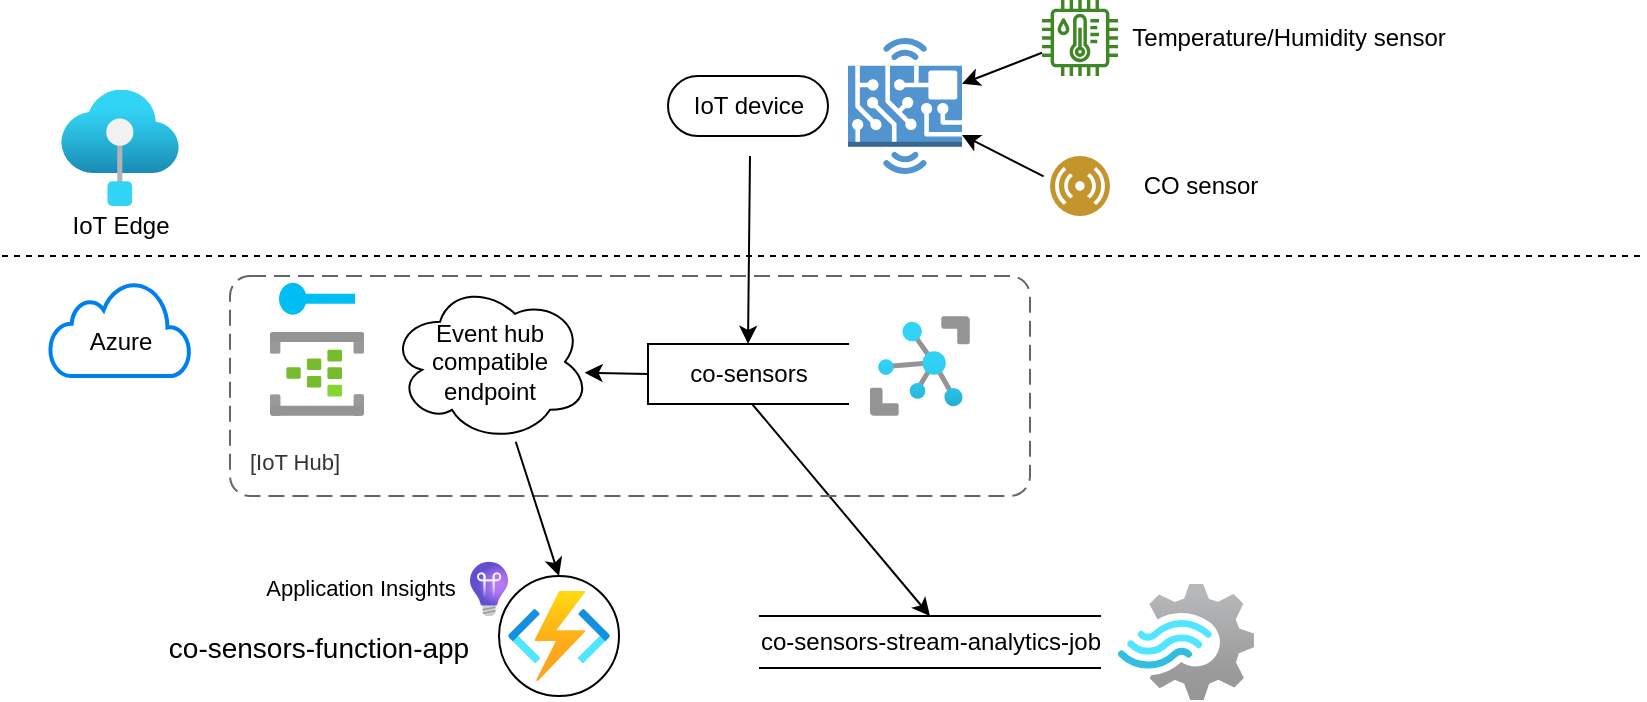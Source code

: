 <mxfile version="19.0.3" type="device"><diagram id="JnklMmTmkcNl3RKXoGes" name="Page-1"><mxGraphModel dx="1422" dy="873" grid="1" gridSize="10" guides="1" tooltips="1" connect="1" arrows="1" fold="1" page="1" pageScale="1" pageWidth="827" pageHeight="1169" math="0" shadow="0"><root><mxCell id="0"/><mxCell id="1" parent="0"/><mxCell id="KwuAGHHv9-PeE9lNRDQE-1" value="" style="aspect=fixed;html=1;points=[];align=center;image;fontSize=12;image=img/lib/azure2/iot/IoT_Hub.svg;" parent="1" vertex="1"><mxGeometry x="440" y="230" width="50" height="50" as="geometry"/></mxCell><mxCell id="1CIrNEEOrFaIVTaoIQPS-1" value="" style="aspect=fixed;html=1;points=[];align=center;image;fontSize=12;image=img/lib/azure2/analytics/Stream_Analytics_Jobs.svg;" parent="1" vertex="1"><mxGeometry x="564" y="364" width="68" height="58.0" as="geometry"/></mxCell><mxCell id="1CIrNEEOrFaIVTaoIQPS-3" value="" style="endArrow=classic;html=1;rounded=0;entryX=0.5;entryY=0;entryDx=0;entryDy=0;exitX=0.523;exitY=1.011;exitDx=0;exitDy=0;exitPerimeter=0;" parent="1" source="1CIrNEEOrFaIVTaoIQPS-10" target="1CIrNEEOrFaIVTaoIQPS-5" edge="1"><mxGeometry width="50" height="50" relative="1" as="geometry"><mxPoint x="375" y="330" as="sourcePoint"/><mxPoint x="440" y="440" as="targetPoint"/></mxGeometry></mxCell><mxCell id="1CIrNEEOrFaIVTaoIQPS-5" value="co-sensors-stream-analytics-job" style="html=1;dashed=0;whitespace=wrap;shape=partialRectangle;right=0;left=0;" parent="1" vertex="1"><mxGeometry x="385" y="380" width="170" height="26" as="geometry"/></mxCell><mxCell id="1CIrNEEOrFaIVTaoIQPS-10" value="co-sensors" style="html=1;dashed=0;whitespace=wrap;shape=partialRectangle;right=0;" parent="1" vertex="1"><mxGeometry x="329" y="243.95" width="100" height="30" as="geometry"/></mxCell><mxCell id="1CIrNEEOrFaIVTaoIQPS-9" value="" style="endArrow=classic;html=1;rounded=0;entryX=0.5;entryY=0;entryDx=0;entryDy=0;" parent="1" target="1CIrNEEOrFaIVTaoIQPS-10" edge="1"><mxGeometry width="50" height="50" relative="1" as="geometry"><mxPoint x="380" y="150" as="sourcePoint"/><mxPoint x="424" y="141" as="targetPoint"/></mxGeometry></mxCell><mxCell id="1CIrNEEOrFaIVTaoIQPS-14" value="IoT device" style="html=1;dashed=0;whitespace=wrap;shape=mxgraph.dfd.start" parent="1" vertex="1"><mxGeometry x="339" y="110" width="80" height="30" as="geometry"/></mxCell><mxCell id="1CIrNEEOrFaIVTaoIQPS-15" value="" style="aspect=fixed;perimeter=ellipsePerimeter;html=1;align=center;shadow=0;dashed=0;fontColor=#4277BB;labelBackgroundColor=#ffffff;fontSize=12;spacingTop=3;image;image=img/lib/ibm/users/sensor.svg;" parent="1" vertex="1"><mxGeometry x="530" y="150" width="30" height="30" as="geometry"/></mxCell><mxCell id="1CIrNEEOrFaIVTaoIQPS-16" value="" style="sketch=0;outlineConnect=0;fontColor=#232F3E;gradientColor=none;fillColor=#3F8624;strokeColor=none;dashed=0;verticalLabelPosition=bottom;verticalAlign=top;align=center;html=1;fontSize=12;fontStyle=0;aspect=fixed;pointerEvents=1;shape=mxgraph.aws4.iot_thing_temperature_humidity_sensor;" parent="1" vertex="1"><mxGeometry x="526" y="72" width="38" height="38" as="geometry"/></mxCell><mxCell id="1CIrNEEOrFaIVTaoIQPS-18" value="" style="endArrow=classic;html=1;rounded=0;exitX=-0.106;exitY=0.34;exitDx=0;exitDy=0;exitPerimeter=0;" parent="1" source="1CIrNEEOrFaIVTaoIQPS-15" target="1CIrNEEOrFaIVTaoIQPS-42" edge="1"><mxGeometry width="50" height="50" relative="1" as="geometry"><mxPoint x="470" y="150" as="sourcePoint"/><mxPoint x="520" y="130" as="targetPoint"/></mxGeometry></mxCell><mxCell id="1CIrNEEOrFaIVTaoIQPS-19" value="" style="endArrow=classic;html=1;rounded=0;" parent="1" source="1CIrNEEOrFaIVTaoIQPS-16" target="1CIrNEEOrFaIVTaoIQPS-42" edge="1"><mxGeometry width="50" height="50" relative="1" as="geometry"><mxPoint x="610" y="170" as="sourcePoint"/><mxPoint x="510" y="80" as="targetPoint"/></mxGeometry></mxCell><mxCell id="1CIrNEEOrFaIVTaoIQPS-21" value="Temperature/Humidity sensor" style="text;html=1;align=center;verticalAlign=middle;resizable=0;points=[];autosize=1;strokeColor=none;fillColor=none;" parent="1" vertex="1"><mxGeometry x="564" y="81" width="170" height="20" as="geometry"/></mxCell><mxCell id="1CIrNEEOrFaIVTaoIQPS-22" value="CO sensor" style="text;html=1;align=center;verticalAlign=middle;resizable=0;points=[];autosize=1;strokeColor=none;fillColor=none;" parent="1" vertex="1"><mxGeometry x="570" y="155" width="70" height="20" as="geometry"/></mxCell><mxCell id="1CIrNEEOrFaIVTaoIQPS-25" value="" style="aspect=fixed;html=1;points=[];align=center;image;fontSize=12;image=img/lib/azure2/analytics/Event_Hubs.svg;direction=west;" parent="1" vertex="1"><mxGeometry x="140" y="237.9" width="47" height="42.09" as="geometry"/></mxCell><mxCell id="1CIrNEEOrFaIVTaoIQPS-26" value="" style="verticalLabelPosition=bottom;html=1;verticalAlign=top;align=center;strokeColor=none;fillColor=#00BEF2;shape=mxgraph.azure.service_endpoint;" parent="1" vertex="1"><mxGeometry x="144.5" y="212.9" width="38" height="17" as="geometry"/></mxCell><mxCell id="1CIrNEEOrFaIVTaoIQPS-27" value="" style="endArrow=classic;html=1;rounded=0;exitX=0;exitY=0.5;exitDx=0;exitDy=0;entryX=0.973;entryY=0.568;entryDx=0;entryDy=0;entryPerimeter=0;" parent="1" source="1CIrNEEOrFaIVTaoIQPS-10" target="1CIrNEEOrFaIVTaoIQPS-28" edge="1"><mxGeometry width="50" height="50" relative="1" as="geometry"><mxPoint x="260" y="270" as="sourcePoint"/><mxPoint x="280" y="259" as="targetPoint"/></mxGeometry></mxCell><mxCell id="1CIrNEEOrFaIVTaoIQPS-28" value="Event hub compatible endpoint" style="shape=cloud;whiteSpace=wrap;html=1;" parent="1" vertex="1"><mxGeometry x="200" y="212.9" width="100" height="80" as="geometry"/></mxCell><object placeholders="1" c4Name="" c4Type="" c4Application="IoT Hub" label="&lt;font style=&quot;font-size: 16px&quot;&gt;&lt;b&gt;&lt;div style=&quot;text-align: left&quot;&gt;%c4Name%&lt;/div&gt;&lt;/b&gt;&lt;/font&gt;&lt;div style=&quot;text-align: left&quot;&gt;[%c4Application%]&lt;/div&gt;" id="1CIrNEEOrFaIVTaoIQPS-30"><mxCell style="rounded=1;fontSize=11;whiteSpace=wrap;html=1;dashed=1;arcSize=20;fillColor=none;strokeColor=#666666;fontColor=#333333;labelBackgroundColor=none;align=left;verticalAlign=bottom;labelBorderColor=none;spacingTop=0;spacing=10;dashPattern=8 4;metaEdit=1;rotatable=0;perimeter=rectanglePerimeter;noLabel=0;labelPadding=0;allowArrows=0;connectable=0;expand=0;recursiveResize=0;editable=1;pointerEvents=0;absoluteArcSize=1;points=[[0.25,0,0],[0.5,0,0],[0.75,0,0],[1,0.25,0],[1,0.5,0],[1,0.75,0],[0.75,1,0],[0.5,1,0],[0.25,1,0],[0,0.75,0],[0,0.5,0],[0,0.25,0]];" parent="1" vertex="1"><mxGeometry x="120" y="210" width="400" height="110" as="geometry"/></mxCell></object><mxCell id="1CIrNEEOrFaIVTaoIQPS-32" value="" style="endArrow=none;dashed=1;html=1;rounded=0;" parent="1" edge="1"><mxGeometry width="50" height="50" relative="1" as="geometry"><mxPoint x="6" y="200" as="sourcePoint"/><mxPoint x="826" y="200" as="targetPoint"/></mxGeometry></mxCell><mxCell id="1CIrNEEOrFaIVTaoIQPS-38" value="" style="html=1;verticalLabelPosition=bottom;align=center;labelBackgroundColor=#ffffff;verticalAlign=top;strokeWidth=2;strokeColor=#0080F0;shadow=0;dashed=0;shape=mxgraph.ios7.icons.cloud;" parent="1" vertex="1"><mxGeometry x="30" y="213" width="70" height="47" as="geometry"/></mxCell><mxCell id="1CIrNEEOrFaIVTaoIQPS-39" value="Azure" style="text;html=1;align=center;verticalAlign=middle;resizable=0;points=[];autosize=1;strokeColor=none;fillColor=none;" parent="1" vertex="1"><mxGeometry x="40" y="233" width="50" height="20" as="geometry"/></mxCell><mxCell id="1CIrNEEOrFaIVTaoIQPS-40" value="" style="endArrow=classic;html=1;rounded=0;entryX=0.5;entryY=0;entryDx=0;entryDy=0;" parent="1" source="1CIrNEEOrFaIVTaoIQPS-28" target="1CIrNEEOrFaIVTaoIQPS-47" edge="1"><mxGeometry width="50" height="50" relative="1" as="geometry"><mxPoint x="210" y="420" as="sourcePoint"/><mxPoint x="220" y="350" as="targetPoint"/></mxGeometry></mxCell><mxCell id="1CIrNEEOrFaIVTaoIQPS-42" value="" style="outlineConnect=0;dashed=0;verticalLabelPosition=bottom;verticalAlign=top;align=center;html=1;shape=mxgraph.aws3.hardware_board;fillColor=#5294CF;gradientColor=none;" parent="1" vertex="1"><mxGeometry x="429" y="91" width="57" height="68" as="geometry"/></mxCell><mxCell id="1CIrNEEOrFaIVTaoIQPS-43" value="" style="aspect=fixed;html=1;points=[];align=center;image;fontSize=12;image=img/lib/azure2/preview/IoT_Edge.svg;" parent="1" vertex="1"><mxGeometry x="35.5" y="116.87" width="59" height="58.13" as="geometry"/></mxCell><mxCell id="1CIrNEEOrFaIVTaoIQPS-44" value="IoT Edge" style="text;html=1;align=center;verticalAlign=middle;resizable=0;points=[];autosize=1;strokeColor=none;fillColor=none;" parent="1" vertex="1"><mxGeometry x="35" y="175" width="60" height="20" as="geometry"/></mxCell><mxCell id="1CIrNEEOrFaIVTaoIQPS-47" value="" style="shape=ellipse;html=1;dashed=0;whitespace=wrap;aspect=fixed;perimeter=ellipsePerimeter;" parent="1" vertex="1"><mxGeometry x="254.5" y="360" width="60" height="60" as="geometry"/></mxCell><mxCell id="1CIrNEEOrFaIVTaoIQPS-45" value="" style="aspect=fixed;html=1;points=[];align=center;image;fontSize=12;image=img/lib/azure2/compute/Function_Apps.svg;" parent="1" vertex="1"><mxGeometry x="259" y="367.5" width="51" height="45" as="geometry"/></mxCell><mxCell id="1CIrNEEOrFaIVTaoIQPS-51" value="co-sensors-function-app" style="text;html=1;align=center;verticalAlign=middle;resizable=0;points=[];autosize=1;strokeColor=none;fillColor=none;fontSize=14;" parent="1" vertex="1"><mxGeometry x="78.5" y="386" width="170" height="20" as="geometry"/></mxCell><mxCell id="1CIrNEEOrFaIVTaoIQPS-52" value="" style="aspect=fixed;html=1;points=[];align=center;image;fontSize=12;image=img/lib/azure2/management_governance/Application_Insights.svg;" parent="1" vertex="1"><mxGeometry x="240" y="352.8" width="19" height="27.2" as="geometry"/></mxCell><mxCell id="1CIrNEEOrFaIVTaoIQPS-53" value="Application Insights" style="text;html=1;align=center;verticalAlign=middle;resizable=0;points=[];autosize=1;strokeColor=none;fillColor=none;fontSize=11;" parent="1" vertex="1"><mxGeometry x="130" y="356.4" width="110" height="20" as="geometry"/></mxCell></root></mxGraphModel></diagram></mxfile>